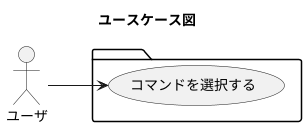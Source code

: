 @startuml lazyliner
left to right direction
title: ユースケース図
actor ユーザ as u
package {
  usecase コマンドを選択する as select_com
}
u --> select_com
@enduml

@startuml
title: ドメインモデル図
package コマンド集約 {
  object コマンド {
    ワンラインコマンド
    説明
    タグ
  }
}
@enduml